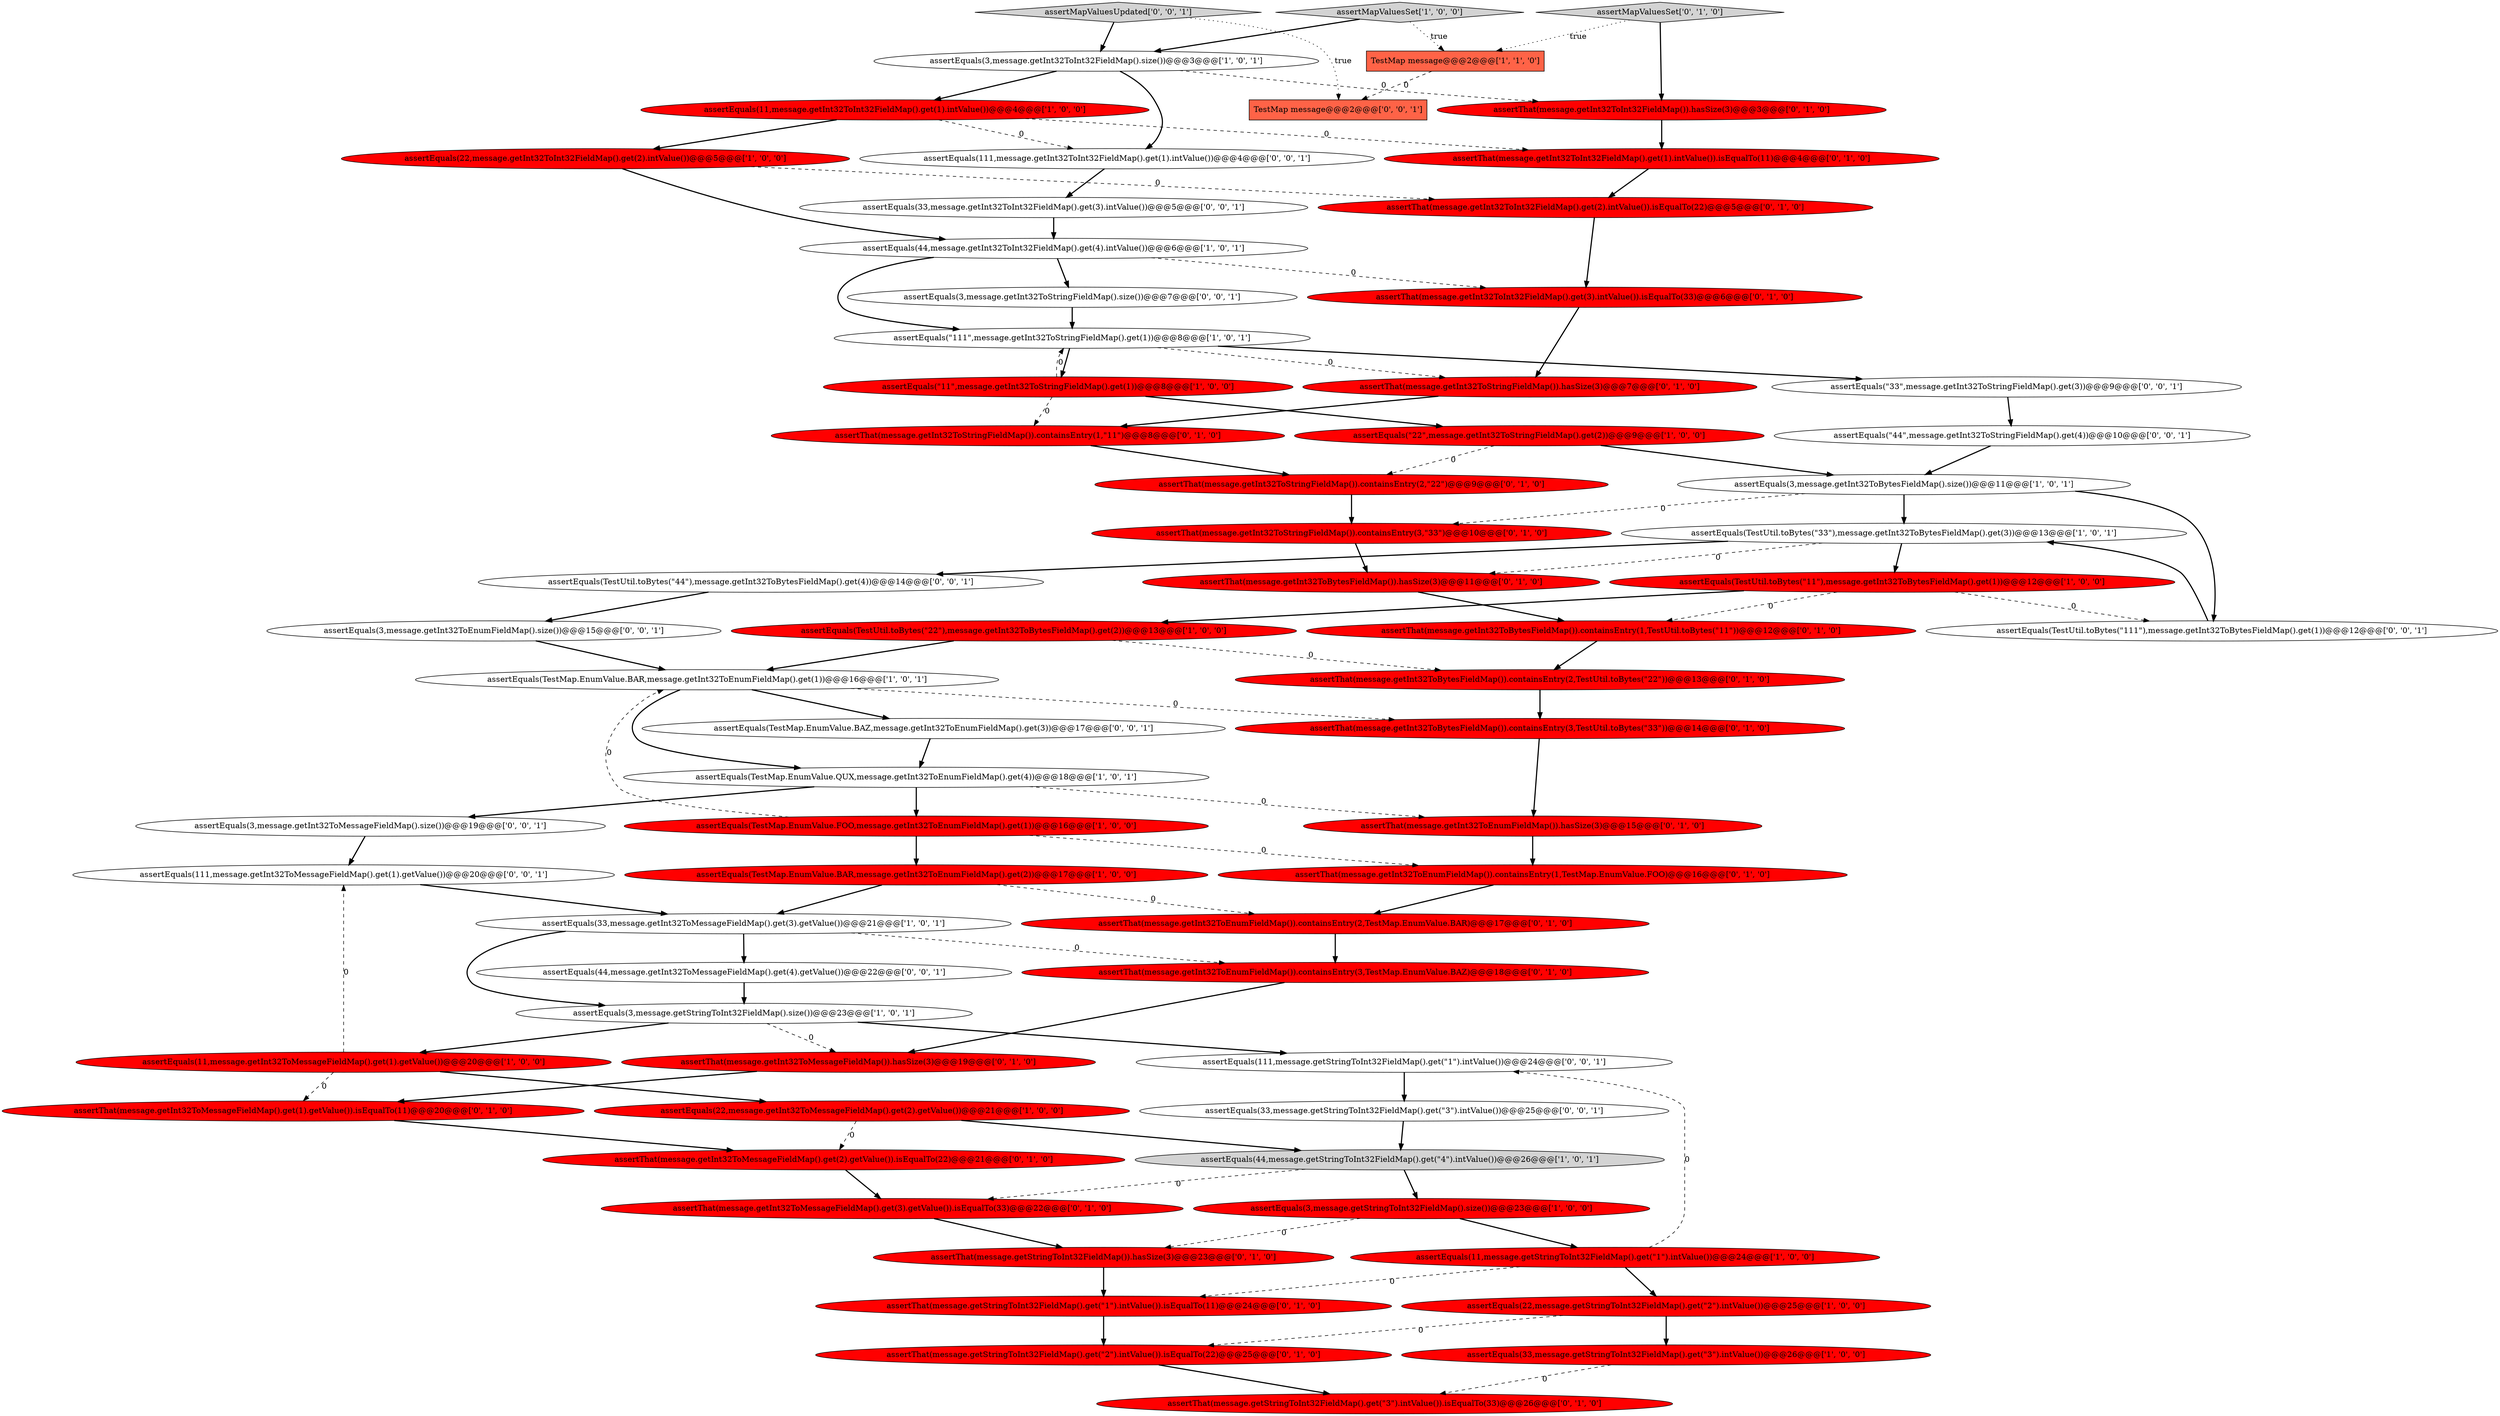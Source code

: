 digraph {
22 [style = filled, label = "assertEquals(44,message.getInt32ToInt32FieldMap().get(4).intValue())@@@6@@@['1', '0', '1']", fillcolor = white, shape = ellipse image = "AAA0AAABBB1BBB"];
34 [style = filled, label = "assertThat(message.getInt32ToBytesFieldMap()).hasSize(3)@@@11@@@['0', '1', '0']", fillcolor = red, shape = ellipse image = "AAA1AAABBB2BBB"];
11 [style = filled, label = "assertEquals(TestUtil.toBytes(\"33\"),message.getInt32ToBytesFieldMap().get(3))@@@13@@@['1', '0', '1']", fillcolor = white, shape = ellipse image = "AAA0AAABBB1BBB"];
65 [style = filled, label = "assertEquals(3,message.getInt32ToEnumFieldMap().size())@@@15@@@['0', '0', '1']", fillcolor = white, shape = ellipse image = "AAA0AAABBB3BBB"];
10 [style = filled, label = "assertEquals(33,message.getInt32ToMessageFieldMap().get(3).getValue())@@@21@@@['1', '0', '1']", fillcolor = white, shape = ellipse image = "AAA0AAABBB1BBB"];
25 [style = filled, label = "assertEquals(44,message.getStringToInt32FieldMap().get(\"4\").intValue())@@@26@@@['1', '0', '1']", fillcolor = lightgray, shape = ellipse image = "AAA0AAABBB1BBB"];
54 [style = filled, label = "assertEquals(3,message.getInt32ToMessageFieldMap().size())@@@19@@@['0', '0', '1']", fillcolor = white, shape = ellipse image = "AAA0AAABBB3BBB"];
9 [style = filled, label = "assertEquals(TestMap.EnumValue.FOO,message.getInt32ToEnumFieldMap().get(1))@@@16@@@['1', '0', '0']", fillcolor = red, shape = ellipse image = "AAA1AAABBB1BBB"];
56 [style = filled, label = "assertEquals(111,message.getInt32ToMessageFieldMap().get(1).getValue())@@@20@@@['0', '0', '1']", fillcolor = white, shape = ellipse image = "AAA0AAABBB3BBB"];
49 [style = filled, label = "assertThat(message.getInt32ToMessageFieldMap().get(1).getValue()).isEqualTo(11)@@@20@@@['0', '1', '0']", fillcolor = red, shape = ellipse image = "AAA1AAABBB2BBB"];
55 [style = filled, label = "assertEquals(44,message.getInt32ToMessageFieldMap().get(4).getValue())@@@22@@@['0', '0', '1']", fillcolor = white, shape = ellipse image = "AAA0AAABBB3BBB"];
20 [style = filled, label = "assertEquals(33,message.getStringToInt32FieldMap().get(\"3\").intValue())@@@26@@@['1', '0', '0']", fillcolor = red, shape = ellipse image = "AAA1AAABBB1BBB"];
42 [style = filled, label = "assertThat(message.getInt32ToStringFieldMap()).containsEntry(3,\"33\")@@@10@@@['0', '1', '0']", fillcolor = red, shape = ellipse image = "AAA1AAABBB2BBB"];
45 [style = filled, label = "assertThat(message.getInt32ToEnumFieldMap()).containsEntry(2,TestMap.EnumValue.BAR)@@@17@@@['0', '1', '0']", fillcolor = red, shape = ellipse image = "AAA1AAABBB2BBB"];
26 [style = filled, label = "assertThat(message.getInt32ToMessageFieldMap()).hasSize(3)@@@19@@@['0', '1', '0']", fillcolor = red, shape = ellipse image = "AAA1AAABBB2BBB"];
30 [style = filled, label = "assertThat(message.getStringToInt32FieldMap()).hasSize(3)@@@23@@@['0', '1', '0']", fillcolor = red, shape = ellipse image = "AAA1AAABBB2BBB"];
21 [style = filled, label = "assertEquals(\"22\",message.getInt32ToStringFieldMap().get(2))@@@9@@@['1', '0', '0']", fillcolor = red, shape = ellipse image = "AAA1AAABBB1BBB"];
0 [style = filled, label = "assertEquals(11,message.getInt32ToInt32FieldMap().get(1).intValue())@@@4@@@['1', '0', '0']", fillcolor = red, shape = ellipse image = "AAA1AAABBB1BBB"];
32 [style = filled, label = "assertThat(message.getInt32ToStringFieldMap()).containsEntry(2,\"22\")@@@9@@@['0', '1', '0']", fillcolor = red, shape = ellipse image = "AAA1AAABBB2BBB"];
66 [style = filled, label = "assertEquals(3,message.getInt32ToStringFieldMap().size())@@@7@@@['0', '0', '1']", fillcolor = white, shape = ellipse image = "AAA0AAABBB3BBB"];
15 [style = filled, label = "assertEquals(3,message.getStringToInt32FieldMap().size())@@@23@@@['1', '0', '0']", fillcolor = red, shape = ellipse image = "AAA1AAABBB1BBB"];
16 [style = filled, label = "assertEquals(\"11\",message.getInt32ToStringFieldMap().get(1))@@@8@@@['1', '0', '0']", fillcolor = red, shape = ellipse image = "AAA1AAABBB1BBB"];
29 [style = filled, label = "assertMapValuesSet['0', '1', '0']", fillcolor = lightgray, shape = diamond image = "AAA0AAABBB2BBB"];
40 [style = filled, label = "assertThat(message.getStringToInt32FieldMap().get(\"2\").intValue()).isEqualTo(22)@@@25@@@['0', '1', '0']", fillcolor = red, shape = ellipse image = "AAA1AAABBB2BBB"];
7 [style = filled, label = "assertEquals(22,message.getInt32ToMessageFieldMap().get(2).getValue())@@@21@@@['1', '0', '0']", fillcolor = red, shape = ellipse image = "AAA1AAABBB1BBB"];
6 [style = filled, label = "assertEquals(3,message.getStringToInt32FieldMap().size())@@@23@@@['1', '0', '1']", fillcolor = white, shape = ellipse image = "AAA0AAABBB1BBB"];
52 [style = filled, label = "assertEquals(TestMap.EnumValue.BAZ,message.getInt32ToEnumFieldMap().get(3))@@@17@@@['0', '0', '1']", fillcolor = white, shape = ellipse image = "AAA0AAABBB3BBB"];
59 [style = filled, label = "assertEquals(111,message.getStringToInt32FieldMap().get(\"1\").intValue())@@@24@@@['0', '0', '1']", fillcolor = white, shape = ellipse image = "AAA0AAABBB3BBB"];
23 [style = filled, label = "assertEquals(TestUtil.toBytes(\"11\"),message.getInt32ToBytesFieldMap().get(1))@@@12@@@['1', '0', '0']", fillcolor = red, shape = ellipse image = "AAA1AAABBB1BBB"];
53 [style = filled, label = "assertEquals(\"44\",message.getInt32ToStringFieldMap().get(4))@@@10@@@['0', '0', '1']", fillcolor = white, shape = ellipse image = "AAA0AAABBB3BBB"];
8 [style = filled, label = "assertMapValuesSet['1', '0', '0']", fillcolor = lightgray, shape = diamond image = "AAA0AAABBB1BBB"];
24 [style = filled, label = "assertEquals(TestUtil.toBytes(\"22\"),message.getInt32ToBytesFieldMap().get(2))@@@13@@@['1', '0', '0']", fillcolor = red, shape = ellipse image = "AAA1AAABBB1BBB"];
39 [style = filled, label = "assertThat(message.getStringToInt32FieldMap().get(\"3\").intValue()).isEqualTo(33)@@@26@@@['0', '1', '0']", fillcolor = red, shape = ellipse image = "AAA1AAABBB2BBB"];
14 [style = filled, label = "assertEquals(3,message.getInt32ToBytesFieldMap().size())@@@11@@@['1', '0', '1']", fillcolor = white, shape = ellipse image = "AAA0AAABBB1BBB"];
1 [style = filled, label = "TestMap message@@@2@@@['1', '1', '0']", fillcolor = tomato, shape = box image = "AAA0AAABBB1BBB"];
4 [style = filled, label = "assertEquals(22,message.getStringToInt32FieldMap().get(\"2\").intValue())@@@25@@@['1', '0', '0']", fillcolor = red, shape = ellipse image = "AAA1AAABBB1BBB"];
5 [style = filled, label = "assertEquals(TestMap.EnumValue.BAR,message.getInt32ToEnumFieldMap().get(2))@@@17@@@['1', '0', '0']", fillcolor = red, shape = ellipse image = "AAA1AAABBB1BBB"];
46 [style = filled, label = "assertThat(message.getInt32ToMessageFieldMap().get(3).getValue()).isEqualTo(33)@@@22@@@['0', '1', '0']", fillcolor = red, shape = ellipse image = "AAA1AAABBB2BBB"];
48 [style = filled, label = "assertThat(message.getInt32ToBytesFieldMap()).containsEntry(2,TestUtil.toBytes(\"22\"))@@@13@@@['0', '1', '0']", fillcolor = red, shape = ellipse image = "AAA1AAABBB2BBB"];
57 [style = filled, label = "assertEquals(111,message.getInt32ToInt32FieldMap().get(1).intValue())@@@4@@@['0', '0', '1']", fillcolor = white, shape = ellipse image = "AAA0AAABBB3BBB"];
62 [style = filled, label = "assertMapValuesUpdated['0', '0', '1']", fillcolor = lightgray, shape = diamond image = "AAA0AAABBB3BBB"];
47 [style = filled, label = "assertThat(message.getStringToInt32FieldMap().get(\"1\").intValue()).isEqualTo(11)@@@24@@@['0', '1', '0']", fillcolor = red, shape = ellipse image = "AAA1AAABBB2BBB"];
38 [style = filled, label = "assertThat(message.getInt32ToStringFieldMap()).hasSize(3)@@@7@@@['0', '1', '0']", fillcolor = red, shape = ellipse image = "AAA1AAABBB2BBB"];
3 [style = filled, label = "assertEquals(TestMap.EnumValue.QUX,message.getInt32ToEnumFieldMap().get(4))@@@18@@@['1', '0', '1']", fillcolor = white, shape = ellipse image = "AAA0AAABBB1BBB"];
13 [style = filled, label = "assertEquals(TestMap.EnumValue.BAR,message.getInt32ToEnumFieldMap().get(1))@@@16@@@['1', '0', '1']", fillcolor = white, shape = ellipse image = "AAA0AAABBB1BBB"];
64 [style = filled, label = "assertEquals(\"33\",message.getInt32ToStringFieldMap().get(3))@@@9@@@['0', '0', '1']", fillcolor = white, shape = ellipse image = "AAA0AAABBB3BBB"];
41 [style = filled, label = "assertThat(message.getInt32ToInt32FieldMap().get(3).intValue()).isEqualTo(33)@@@6@@@['0', '1', '0']", fillcolor = red, shape = ellipse image = "AAA1AAABBB2BBB"];
12 [style = filled, label = "assertEquals(3,message.getInt32ToInt32FieldMap().size())@@@3@@@['1', '0', '1']", fillcolor = white, shape = ellipse image = "AAA0AAABBB1BBB"];
36 [style = filled, label = "assertThat(message.getInt32ToInt32FieldMap()).hasSize(3)@@@3@@@['0', '1', '0']", fillcolor = red, shape = ellipse image = "AAA1AAABBB2BBB"];
43 [style = filled, label = "assertThat(message.getInt32ToInt32FieldMap().get(1).intValue()).isEqualTo(11)@@@4@@@['0', '1', '0']", fillcolor = red, shape = ellipse image = "AAA1AAABBB2BBB"];
61 [style = filled, label = "assertEquals(33,message.getInt32ToInt32FieldMap().get(3).intValue())@@@5@@@['0', '0', '1']", fillcolor = white, shape = ellipse image = "AAA0AAABBB3BBB"];
51 [style = filled, label = "assertEquals(33,message.getStringToInt32FieldMap().get(\"3\").intValue())@@@25@@@['0', '0', '1']", fillcolor = white, shape = ellipse image = "AAA0AAABBB3BBB"];
50 [style = filled, label = "assertThat(message.getInt32ToStringFieldMap()).containsEntry(1,\"11\")@@@8@@@['0', '1', '0']", fillcolor = red, shape = ellipse image = "AAA1AAABBB2BBB"];
18 [style = filled, label = "assertEquals(22,message.getInt32ToInt32FieldMap().get(2).intValue())@@@5@@@['1', '0', '0']", fillcolor = red, shape = ellipse image = "AAA1AAABBB1BBB"];
17 [style = filled, label = "assertEquals(\"111\",message.getInt32ToStringFieldMap().get(1))@@@8@@@['1', '0', '1']", fillcolor = white, shape = ellipse image = "AAA0AAABBB1BBB"];
28 [style = filled, label = "assertThat(message.getInt32ToEnumFieldMap()).containsEntry(1,TestMap.EnumValue.FOO)@@@16@@@['0', '1', '0']", fillcolor = red, shape = ellipse image = "AAA1AAABBB2BBB"];
27 [style = filled, label = "assertThat(message.getInt32ToBytesFieldMap()).containsEntry(1,TestUtil.toBytes(\"11\"))@@@12@@@['0', '1', '0']", fillcolor = red, shape = ellipse image = "AAA1AAABBB2BBB"];
31 [style = filled, label = "assertThat(message.getInt32ToInt32FieldMap().get(2).intValue()).isEqualTo(22)@@@5@@@['0', '1', '0']", fillcolor = red, shape = ellipse image = "AAA1AAABBB2BBB"];
60 [style = filled, label = "TestMap message@@@2@@@['0', '0', '1']", fillcolor = tomato, shape = box image = "AAA0AAABBB3BBB"];
35 [style = filled, label = "assertThat(message.getInt32ToEnumFieldMap()).containsEntry(3,TestMap.EnumValue.BAZ)@@@18@@@['0', '1', '0']", fillcolor = red, shape = ellipse image = "AAA1AAABBB2BBB"];
63 [style = filled, label = "assertEquals(TestUtil.toBytes(\"44\"),message.getInt32ToBytesFieldMap().get(4))@@@14@@@['0', '0', '1']", fillcolor = white, shape = ellipse image = "AAA0AAABBB3BBB"];
2 [style = filled, label = "assertEquals(11,message.getInt32ToMessageFieldMap().get(1).getValue())@@@20@@@['1', '0', '0']", fillcolor = red, shape = ellipse image = "AAA1AAABBB1BBB"];
44 [style = filled, label = "assertThat(message.getInt32ToMessageFieldMap().get(2).getValue()).isEqualTo(22)@@@21@@@['0', '1', '0']", fillcolor = red, shape = ellipse image = "AAA1AAABBB2BBB"];
37 [style = filled, label = "assertThat(message.getInt32ToBytesFieldMap()).containsEntry(3,TestUtil.toBytes(\"33\"))@@@14@@@['0', '1', '0']", fillcolor = red, shape = ellipse image = "AAA1AAABBB2BBB"];
19 [style = filled, label = "assertEquals(11,message.getStringToInt32FieldMap().get(\"1\").intValue())@@@24@@@['1', '0', '0']", fillcolor = red, shape = ellipse image = "AAA1AAABBB1BBB"];
58 [style = filled, label = "assertEquals(TestUtil.toBytes(\"111\"),message.getInt32ToBytesFieldMap().get(1))@@@12@@@['0', '0', '1']", fillcolor = white, shape = ellipse image = "AAA0AAABBB3BBB"];
33 [style = filled, label = "assertThat(message.getInt32ToEnumFieldMap()).hasSize(3)@@@15@@@['0', '1', '0']", fillcolor = red, shape = ellipse image = "AAA1AAABBB2BBB"];
50->32 [style = bold, label=""];
54->56 [style = bold, label=""];
23->27 [style = dashed, label="0"];
59->51 [style = bold, label=""];
64->53 [style = bold, label=""];
19->47 [style = dashed, label="0"];
23->58 [style = dashed, label="0"];
38->50 [style = bold, label=""];
44->46 [style = bold, label=""];
18->22 [style = bold, label=""];
61->22 [style = bold, label=""];
6->26 [style = dashed, label="0"];
9->13 [style = dashed, label="0"];
2->49 [style = dashed, label="0"];
9->5 [style = bold, label=""];
25->15 [style = bold, label=""];
7->44 [style = dashed, label="0"];
20->39 [style = dashed, label="0"];
37->33 [style = bold, label=""];
45->35 [style = bold, label=""];
14->11 [style = bold, label=""];
17->16 [style = bold, label=""];
28->45 [style = bold, label=""];
58->11 [style = bold, label=""];
22->41 [style = dashed, label="0"];
29->36 [style = bold, label=""];
5->10 [style = bold, label=""];
48->37 [style = bold, label=""];
57->61 [style = bold, label=""];
3->33 [style = dashed, label="0"];
33->28 [style = bold, label=""];
24->48 [style = dashed, label="0"];
26->49 [style = bold, label=""];
15->30 [style = dashed, label="0"];
0->57 [style = dashed, label="0"];
2->56 [style = dashed, label="0"];
21->32 [style = dashed, label="0"];
6->2 [style = bold, label=""];
56->10 [style = bold, label=""];
3->54 [style = bold, label=""];
5->45 [style = dashed, label="0"];
14->42 [style = dashed, label="0"];
19->59 [style = dashed, label="0"];
31->41 [style = bold, label=""];
22->17 [style = bold, label=""];
51->25 [style = bold, label=""];
41->38 [style = bold, label=""];
30->47 [style = bold, label=""];
17->64 [style = bold, label=""];
32->42 [style = bold, label=""];
62->60 [style = dotted, label="true"];
18->31 [style = dashed, label="0"];
10->35 [style = dashed, label="0"];
24->13 [style = bold, label=""];
36->43 [style = bold, label=""];
29->1 [style = dotted, label="true"];
63->65 [style = bold, label=""];
47->40 [style = bold, label=""];
11->34 [style = dashed, label="0"];
49->44 [style = bold, label=""];
0->43 [style = dashed, label="0"];
14->58 [style = bold, label=""];
15->19 [style = bold, label=""];
17->38 [style = dashed, label="0"];
10->6 [style = bold, label=""];
3->9 [style = bold, label=""];
53->14 [style = bold, label=""];
46->30 [style = bold, label=""];
40->39 [style = bold, label=""];
22->66 [style = bold, label=""];
4->20 [style = bold, label=""];
25->46 [style = dashed, label="0"];
55->6 [style = bold, label=""];
0->18 [style = bold, label=""];
6->59 [style = bold, label=""];
13->52 [style = bold, label=""];
35->26 [style = bold, label=""];
8->12 [style = bold, label=""];
43->31 [style = bold, label=""];
21->14 [style = bold, label=""];
13->37 [style = dashed, label="0"];
42->34 [style = bold, label=""];
11->63 [style = bold, label=""];
9->28 [style = dashed, label="0"];
12->57 [style = bold, label=""];
1->60 [style = dashed, label="0"];
10->55 [style = bold, label=""];
12->0 [style = bold, label=""];
8->1 [style = dotted, label="true"];
23->24 [style = bold, label=""];
66->17 [style = bold, label=""];
62->12 [style = bold, label=""];
13->3 [style = bold, label=""];
12->36 [style = dashed, label="0"];
16->21 [style = bold, label=""];
27->48 [style = bold, label=""];
16->50 [style = dashed, label="0"];
52->3 [style = bold, label=""];
7->25 [style = bold, label=""];
19->4 [style = bold, label=""];
2->7 [style = bold, label=""];
16->17 [style = dashed, label="0"];
65->13 [style = bold, label=""];
4->40 [style = dashed, label="0"];
11->23 [style = bold, label=""];
34->27 [style = bold, label=""];
}
